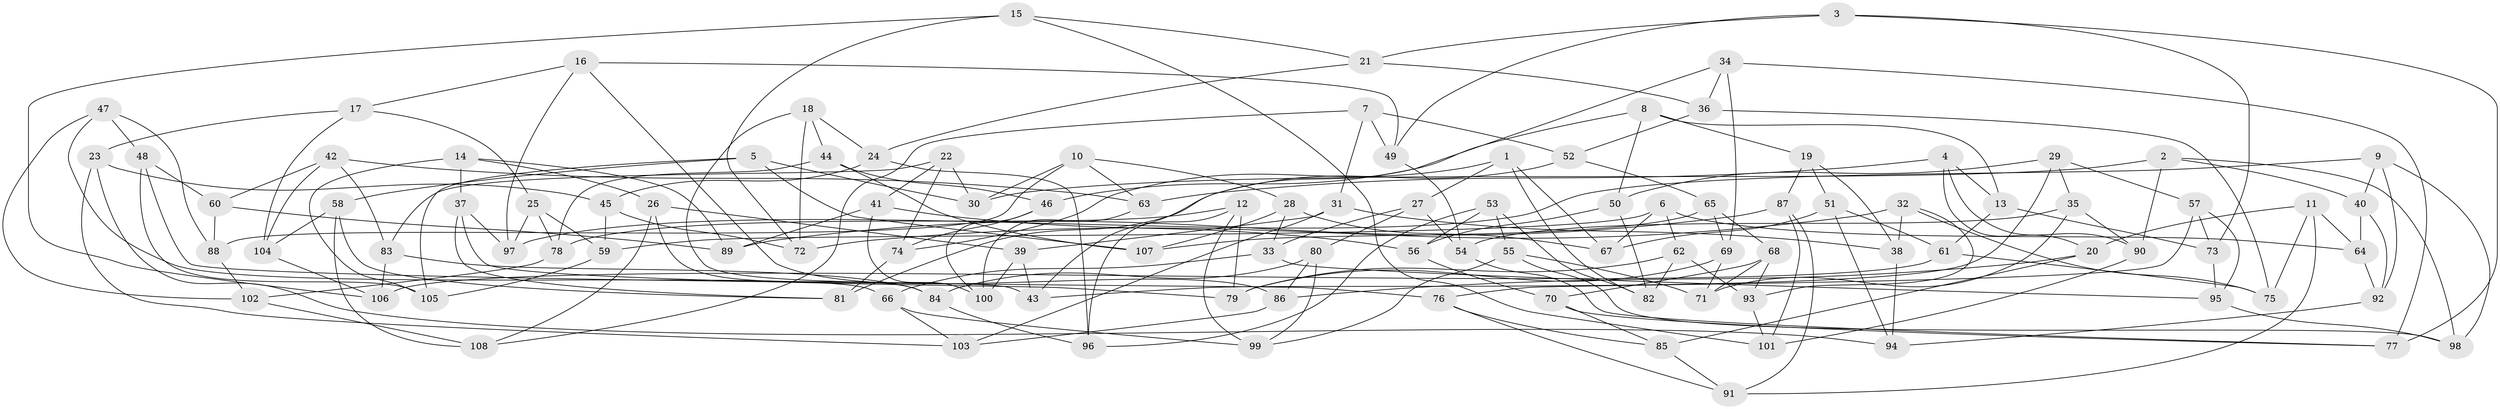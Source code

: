 // coarse degree distribution, {4: 0.5789473684210527, 6: 0.23684210526315788, 5: 0.13157894736842105, 3: 0.05263157894736842}
// Generated by graph-tools (version 1.1) at 2025/38/03/04/25 23:38:16]
// undirected, 108 vertices, 216 edges
graph export_dot {
  node [color=gray90,style=filled];
  1;
  2;
  3;
  4;
  5;
  6;
  7;
  8;
  9;
  10;
  11;
  12;
  13;
  14;
  15;
  16;
  17;
  18;
  19;
  20;
  21;
  22;
  23;
  24;
  25;
  26;
  27;
  28;
  29;
  30;
  31;
  32;
  33;
  34;
  35;
  36;
  37;
  38;
  39;
  40;
  41;
  42;
  43;
  44;
  45;
  46;
  47;
  48;
  49;
  50;
  51;
  52;
  53;
  54;
  55;
  56;
  57;
  58;
  59;
  60;
  61;
  62;
  63;
  64;
  65;
  66;
  67;
  68;
  69;
  70;
  71;
  72;
  73;
  74;
  75;
  76;
  77;
  78;
  79;
  80;
  81;
  82;
  83;
  84;
  85;
  86;
  87;
  88;
  89;
  90;
  91;
  92;
  93;
  94;
  95;
  96;
  97;
  98;
  99;
  100;
  101;
  102;
  103;
  104;
  105;
  106;
  107;
  108;
  1 -- 82;
  1 -- 67;
  1 -- 27;
  1 -- 74;
  2 -- 90;
  2 -- 98;
  2 -- 30;
  2 -- 40;
  3 -- 49;
  3 -- 77;
  3 -- 21;
  3 -- 73;
  4 -- 90;
  4 -- 13;
  4 -- 63;
  4 -- 20;
  5 -- 30;
  5 -- 58;
  5 -- 105;
  5 -- 107;
  6 -- 67;
  6 -- 62;
  6 -- 64;
  6 -- 59;
  7 -- 52;
  7 -- 49;
  7 -- 31;
  7 -- 108;
  8 -- 50;
  8 -- 13;
  8 -- 19;
  8 -- 46;
  9 -- 92;
  9 -- 98;
  9 -- 40;
  9 -- 97;
  10 -- 28;
  10 -- 30;
  10 -- 88;
  10 -- 63;
  11 -- 75;
  11 -- 20;
  11 -- 91;
  11 -- 64;
  12 -- 79;
  12 -- 78;
  12 -- 99;
  12 -- 96;
  13 -- 73;
  13 -- 61;
  14 -- 37;
  14 -- 89;
  14 -- 105;
  14 -- 26;
  15 -- 21;
  15 -- 106;
  15 -- 72;
  15 -- 101;
  16 -- 97;
  16 -- 49;
  16 -- 17;
  16 -- 86;
  17 -- 104;
  17 -- 25;
  17 -- 23;
  18 -- 24;
  18 -- 72;
  18 -- 43;
  18 -- 44;
  19 -- 51;
  19 -- 87;
  19 -- 38;
  20 -- 85;
  20 -- 86;
  21 -- 36;
  21 -- 24;
  22 -- 41;
  22 -- 74;
  22 -- 83;
  22 -- 30;
  23 -- 45;
  23 -- 94;
  23 -- 103;
  24 -- 45;
  24 -- 96;
  25 -- 78;
  25 -- 97;
  25 -- 59;
  26 -- 108;
  26 -- 39;
  26 -- 84;
  27 -- 80;
  27 -- 33;
  27 -- 54;
  28 -- 33;
  28 -- 67;
  28 -- 107;
  29 -- 57;
  29 -- 43;
  29 -- 50;
  29 -- 35;
  31 -- 38;
  31 -- 103;
  31 -- 39;
  32 -- 38;
  32 -- 93;
  32 -- 72;
  32 -- 75;
  33 -- 66;
  33 -- 95;
  34 -- 77;
  34 -- 69;
  34 -- 36;
  34 -- 43;
  35 -- 54;
  35 -- 71;
  35 -- 90;
  36 -- 52;
  36 -- 75;
  37 -- 81;
  37 -- 97;
  37 -- 79;
  38 -- 94;
  39 -- 43;
  39 -- 100;
  40 -- 92;
  40 -- 64;
  41 -- 89;
  41 -- 100;
  41 -- 56;
  42 -- 63;
  42 -- 83;
  42 -- 104;
  42 -- 60;
  44 -- 107;
  44 -- 78;
  44 -- 46;
  45 -- 59;
  45 -- 72;
  46 -- 74;
  46 -- 100;
  47 -- 48;
  47 -- 88;
  47 -- 66;
  47 -- 102;
  48 -- 76;
  48 -- 60;
  48 -- 105;
  49 -- 54;
  50 -- 82;
  50 -- 56;
  51 -- 67;
  51 -- 94;
  51 -- 61;
  52 -- 81;
  52 -- 65;
  53 -- 82;
  53 -- 96;
  53 -- 56;
  53 -- 55;
  54 -- 77;
  55 -- 99;
  55 -- 98;
  55 -- 71;
  56 -- 70;
  57 -- 95;
  57 -- 73;
  57 -- 76;
  58 -- 108;
  58 -- 81;
  58 -- 104;
  59 -- 105;
  60 -- 89;
  60 -- 88;
  61 -- 75;
  61 -- 106;
  62 -- 79;
  62 -- 93;
  62 -- 82;
  63 -- 100;
  64 -- 92;
  65 -- 68;
  65 -- 107;
  65 -- 69;
  66 -- 103;
  66 -- 99;
  68 -- 93;
  68 -- 71;
  68 -- 70;
  69 -- 79;
  69 -- 71;
  70 -- 85;
  70 -- 77;
  73 -- 95;
  74 -- 81;
  76 -- 91;
  76 -- 85;
  78 -- 102;
  80 -- 99;
  80 -- 86;
  80 -- 84;
  83 -- 106;
  83 -- 84;
  84 -- 96;
  85 -- 91;
  86 -- 103;
  87 -- 89;
  87 -- 101;
  87 -- 91;
  88 -- 102;
  90 -- 101;
  92 -- 94;
  93 -- 101;
  95 -- 98;
  102 -- 108;
  104 -- 106;
}
